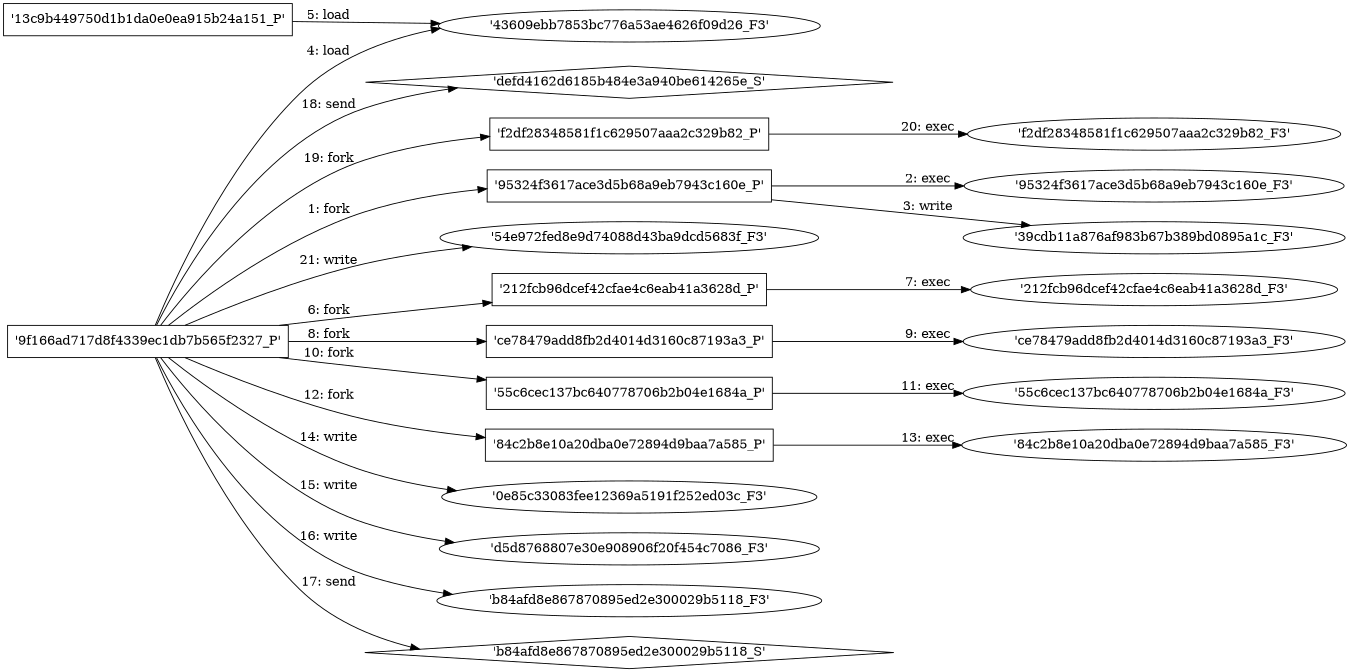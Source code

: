 digraph "D:\Learning\Paper\apt\基于CTI的攻击预警\Dataset\攻击图\ASGfromALLCTI\GPlayed Trojan - .Net playing with Google Market.dot" {
rankdir="LR"
size="9"
fixedsize="false"
splines="true"
nodesep=0.3
ranksep=0
fontsize=10
overlap="scalexy"
engine= "neato"
	"'9f166ad717d8f4339ec1db7b565f2327_P'" [node_type=Process shape=box]
	"'95324f3617ace3d5b68a9eb7943c160e_P'" [node_type=Process shape=box]
	"'9f166ad717d8f4339ec1db7b565f2327_P'" -> "'95324f3617ace3d5b68a9eb7943c160e_P'" [label="1: fork"]
	"'95324f3617ace3d5b68a9eb7943c160e_P'" [node_type=Process shape=box]
	"'95324f3617ace3d5b68a9eb7943c160e_F3'" [node_type=File shape=ellipse]
	"'95324f3617ace3d5b68a9eb7943c160e_P'" -> "'95324f3617ace3d5b68a9eb7943c160e_F3'" [label="2: exec"]
	"'39cdb11a876af983b67b389bd0895a1c_F3'" [node_type=file shape=ellipse]
	"'95324f3617ace3d5b68a9eb7943c160e_P'" [node_type=Process shape=box]
	"'95324f3617ace3d5b68a9eb7943c160e_P'" -> "'39cdb11a876af983b67b389bd0895a1c_F3'" [label="3: write"]
	"'43609ebb7853bc776a53ae4626f09d26_F3'" [node_type=file shape=ellipse]
	"'9f166ad717d8f4339ec1db7b565f2327_P'" [node_type=Process shape=box]
	"'9f166ad717d8f4339ec1db7b565f2327_P'" -> "'43609ebb7853bc776a53ae4626f09d26_F3'" [label="4: load"]
	"'43609ebb7853bc776a53ae4626f09d26_F3'" [node_type=file shape=ellipse]
	"'13c9b449750d1b1da0e0ea915b24a151_P'" [node_type=Process shape=box]
	"'13c9b449750d1b1da0e0ea915b24a151_P'" -> "'43609ebb7853bc776a53ae4626f09d26_F3'" [label="5: load"]
	"'9f166ad717d8f4339ec1db7b565f2327_P'" [node_type=Process shape=box]
	"'212fcb96dcef42cfae4c6eab41a3628d_P'" [node_type=Process shape=box]
	"'9f166ad717d8f4339ec1db7b565f2327_P'" -> "'212fcb96dcef42cfae4c6eab41a3628d_P'" [label="6: fork"]
	"'212fcb96dcef42cfae4c6eab41a3628d_P'" [node_type=Process shape=box]
	"'212fcb96dcef42cfae4c6eab41a3628d_F3'" [node_type=File shape=ellipse]
	"'212fcb96dcef42cfae4c6eab41a3628d_P'" -> "'212fcb96dcef42cfae4c6eab41a3628d_F3'" [label="7: exec"]
	"'9f166ad717d8f4339ec1db7b565f2327_P'" [node_type=Process shape=box]
	"'ce78479add8fb2d4014d3160c87193a3_P'" [node_type=Process shape=box]
	"'9f166ad717d8f4339ec1db7b565f2327_P'" -> "'ce78479add8fb2d4014d3160c87193a3_P'" [label="8: fork"]
	"'ce78479add8fb2d4014d3160c87193a3_P'" [node_type=Process shape=box]
	"'ce78479add8fb2d4014d3160c87193a3_F3'" [node_type=File shape=ellipse]
	"'ce78479add8fb2d4014d3160c87193a3_P'" -> "'ce78479add8fb2d4014d3160c87193a3_F3'" [label="9: exec"]
	"'9f166ad717d8f4339ec1db7b565f2327_P'" [node_type=Process shape=box]
	"'55c6cec137bc640778706b2b04e1684a_P'" [node_type=Process shape=box]
	"'9f166ad717d8f4339ec1db7b565f2327_P'" -> "'55c6cec137bc640778706b2b04e1684a_P'" [label="10: fork"]
	"'55c6cec137bc640778706b2b04e1684a_P'" [node_type=Process shape=box]
	"'55c6cec137bc640778706b2b04e1684a_F3'" [node_type=File shape=ellipse]
	"'55c6cec137bc640778706b2b04e1684a_P'" -> "'55c6cec137bc640778706b2b04e1684a_F3'" [label="11: exec"]
	"'9f166ad717d8f4339ec1db7b565f2327_P'" [node_type=Process shape=box]
	"'84c2b8e10a20dba0e72894d9baa7a585_P'" [node_type=Process shape=box]
	"'9f166ad717d8f4339ec1db7b565f2327_P'" -> "'84c2b8e10a20dba0e72894d9baa7a585_P'" [label="12: fork"]
	"'84c2b8e10a20dba0e72894d9baa7a585_P'" [node_type=Process shape=box]
	"'84c2b8e10a20dba0e72894d9baa7a585_F3'" [node_type=File shape=ellipse]
	"'84c2b8e10a20dba0e72894d9baa7a585_P'" -> "'84c2b8e10a20dba0e72894d9baa7a585_F3'" [label="13: exec"]
	"'0e85c33083fee12369a5191f252ed03c_F3'" [node_type=file shape=ellipse]
	"'9f166ad717d8f4339ec1db7b565f2327_P'" [node_type=Process shape=box]
	"'9f166ad717d8f4339ec1db7b565f2327_P'" -> "'0e85c33083fee12369a5191f252ed03c_F3'" [label="14: write"]
	"'d5d8768807e30e908906f20f454c7086_F3'" [node_type=file shape=ellipse]
	"'9f166ad717d8f4339ec1db7b565f2327_P'" [node_type=Process shape=box]
	"'9f166ad717d8f4339ec1db7b565f2327_P'" -> "'d5d8768807e30e908906f20f454c7086_F3'" [label="15: write"]
	"'b84afd8e867870895ed2e300029b5118_F3'" [node_type=file shape=ellipse]
	"'9f166ad717d8f4339ec1db7b565f2327_P'" [node_type=Process shape=box]
	"'9f166ad717d8f4339ec1db7b565f2327_P'" -> "'b84afd8e867870895ed2e300029b5118_F3'" [label="16: write"]
	"'b84afd8e867870895ed2e300029b5118_S'" [node_type=Socket shape=diamond]
	"'9f166ad717d8f4339ec1db7b565f2327_P'" [node_type=Process shape=box]
	"'9f166ad717d8f4339ec1db7b565f2327_P'" -> "'b84afd8e867870895ed2e300029b5118_S'" [label="17: send"]
	"'defd4162d6185b484e3a940be614265e_S'" [node_type=Socket shape=diamond]
	"'9f166ad717d8f4339ec1db7b565f2327_P'" [node_type=Process shape=box]
	"'9f166ad717d8f4339ec1db7b565f2327_P'" -> "'defd4162d6185b484e3a940be614265e_S'" [label="18: send"]
	"'9f166ad717d8f4339ec1db7b565f2327_P'" [node_type=Process shape=box]
	"'f2df28348581f1c629507aaa2c329b82_P'" [node_type=Process shape=box]
	"'9f166ad717d8f4339ec1db7b565f2327_P'" -> "'f2df28348581f1c629507aaa2c329b82_P'" [label="19: fork"]
	"'f2df28348581f1c629507aaa2c329b82_P'" [node_type=Process shape=box]
	"'f2df28348581f1c629507aaa2c329b82_F3'" [node_type=File shape=ellipse]
	"'f2df28348581f1c629507aaa2c329b82_P'" -> "'f2df28348581f1c629507aaa2c329b82_F3'" [label="20: exec"]
	"'54e972fed8e9d74088d43ba9dcd5683f_F3'" [node_type=file shape=ellipse]
	"'9f166ad717d8f4339ec1db7b565f2327_P'" [node_type=Process shape=box]
	"'9f166ad717d8f4339ec1db7b565f2327_P'" -> "'54e972fed8e9d74088d43ba9dcd5683f_F3'" [label="21: write"]
}
